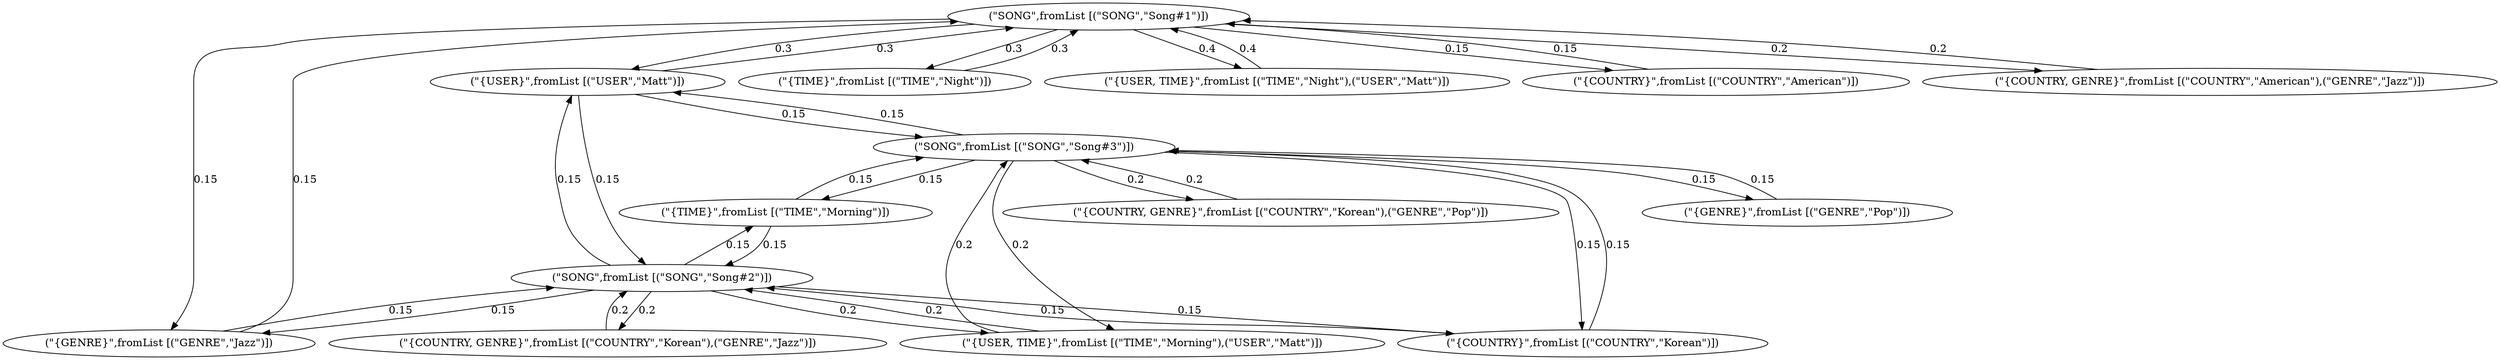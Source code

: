 digraph G {
1 -> 15[label="0.3"];
1 -> 14[label="0.3"];
1 -> 12[label="0.4"];
1 -> 9[label="0.15"];
1 -> 7[label="0.15"];
1 -> 4[label="0.2"];
2 -> 15[label="0.15"];
2 -> 13[label="0.15"];
2 -> 11[label="0.2"];
2 -> 10[label="0.15"];
2 -> 7[label="0.15"];
2 -> 5[label="0.2"];
3 -> 15[label="0.15"];
3 -> 13[label="0.15"];
3 -> 11[label="0.2"];
3 -> 10[label="0.15"];
3 -> 8[label="0.15"];
3 -> 6[label="0.2"];
4 -> 1[label="0.2"];
5 -> 2[label="0.2"];
6 -> 3[label="0.2"];
7 -> 2[label="0.15"];
7 -> 1[label="0.15"];
8 -> 3[label="0.15"];
9 -> 1[label="0.15"];
10 -> 3[label="0.15"];
10 -> 2[label="0.15"];
11 -> 3[label="0.2"];
11 -> 2[label="0.2"];
12 -> 1[label="0.4"];
13 -> 3[label="0.15"];
13 -> 2[label="0.15"];
14 -> 1[label="0.3"];
15 -> 3[label="0.15"];
15 -> 2[label="0.15"];
15 -> 1[label="0.3"];
1 [label="(\"SONG\",fromList [(\"SONG\",\"Song#1\")])"];
2 [label="(\"SONG\",fromList [(\"SONG\",\"Song#2\")])"];
3 [label="(\"SONG\",fromList [(\"SONG\",\"Song#3\")])"];
4 [label="(\"{COUNTRY, GENRE}\",fromList [(\"COUNTRY\",\"American\"),(\"GENRE\",\"Jazz\")])"];
5 [label="(\"{COUNTRY, GENRE}\",fromList [(\"COUNTRY\",\"Korean\"),(\"GENRE\",\"Jazz\")])"];
6 [label="(\"{COUNTRY, GENRE}\",fromList [(\"COUNTRY\",\"Korean\"),(\"GENRE\",\"Pop\")])"];
7 [label="(\"{GENRE}\",fromList [(\"GENRE\",\"Jazz\")])"];
8 [label="(\"{GENRE}\",fromList [(\"GENRE\",\"Pop\")])"];
9 [label="(\"{COUNTRY}\",fromList [(\"COUNTRY\",\"American\")])"];
10 [label="(\"{COUNTRY}\",fromList [(\"COUNTRY\",\"Korean\")])"];
11 [label="(\"{USER, TIME}\",fromList [(\"TIME\",\"Morning\"),(\"USER\",\"Matt\")])"];
12 [label="(\"{USER, TIME}\",fromList [(\"TIME\",\"Night\"),(\"USER\",\"Matt\")])"];
13 [label="(\"{TIME}\",fromList [(\"TIME\",\"Morning\")])"];
14 [label="(\"{TIME}\",fromList [(\"TIME\",\"Night\")])"];
15 [label="(\"{USER}\",fromList [(\"USER\",\"Matt\")])"];
}
